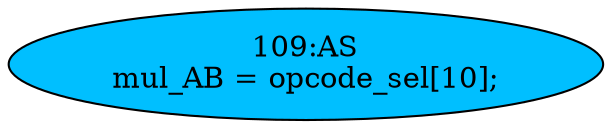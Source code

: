 strict digraph "" {
	node [label="\N"];
	"109:AS"	 [ast="<pyverilog.vparser.ast.Assign object at 0x7f7a879fb810>",
		def_var="['mul_AB']",
		fillcolor=deepskyblue,
		label="109:AS
mul_AB = opcode_sel[10];",
		statements="[]",
		style=filled,
		typ=Assign,
		use_var="['opcode_sel']"];
}
